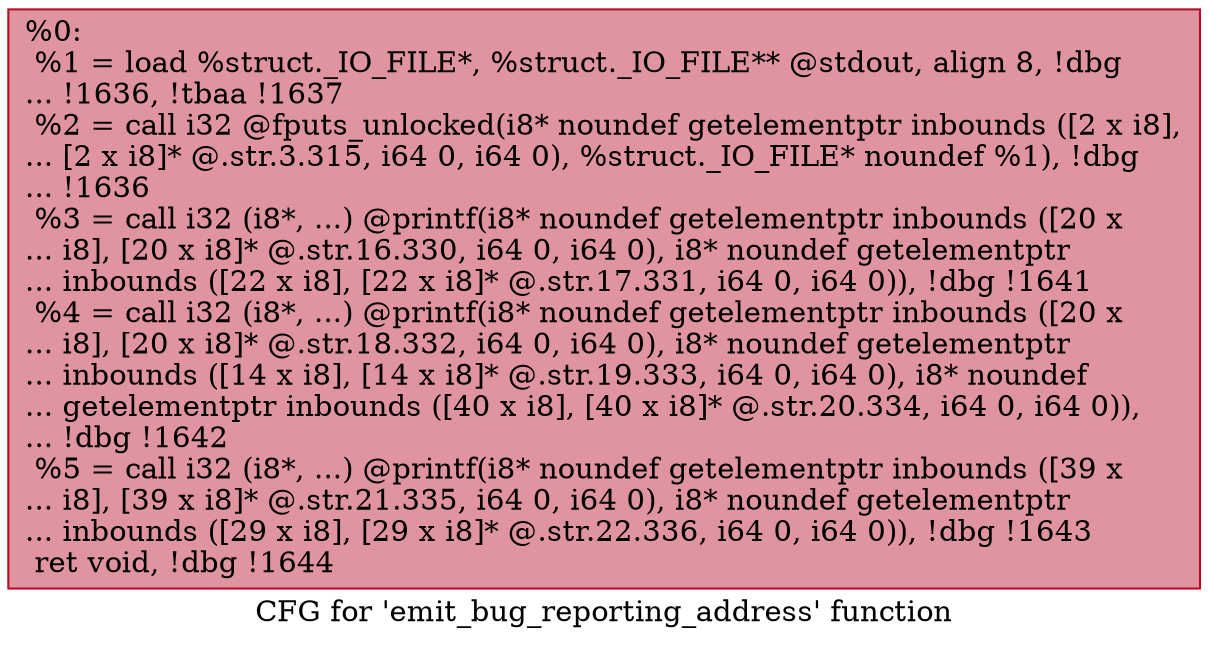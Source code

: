 digraph "CFG for 'emit_bug_reporting_address' function" {
	label="CFG for 'emit_bug_reporting_address' function";

	Node0x1886c30 [shape=record,color="#b70d28ff", style=filled, fillcolor="#b70d2870",label="{%0:\l  %1 = load %struct._IO_FILE*, %struct._IO_FILE** @stdout, align 8, !dbg\l... !1636, !tbaa !1637\l  %2 = call i32 @fputs_unlocked(i8* noundef getelementptr inbounds ([2 x i8],\l... [2 x i8]* @.str.3.315, i64 0, i64 0), %struct._IO_FILE* noundef %1), !dbg\l... !1636\l  %3 = call i32 (i8*, ...) @printf(i8* noundef getelementptr inbounds ([20 x\l... i8], [20 x i8]* @.str.16.330, i64 0, i64 0), i8* noundef getelementptr\l... inbounds ([22 x i8], [22 x i8]* @.str.17.331, i64 0, i64 0)), !dbg !1641\l  %4 = call i32 (i8*, ...) @printf(i8* noundef getelementptr inbounds ([20 x\l... i8], [20 x i8]* @.str.18.332, i64 0, i64 0), i8* noundef getelementptr\l... inbounds ([14 x i8], [14 x i8]* @.str.19.333, i64 0, i64 0), i8* noundef\l... getelementptr inbounds ([40 x i8], [40 x i8]* @.str.20.334, i64 0, i64 0)),\l... !dbg !1642\l  %5 = call i32 (i8*, ...) @printf(i8* noundef getelementptr inbounds ([39 x\l... i8], [39 x i8]* @.str.21.335, i64 0, i64 0), i8* noundef getelementptr\l... inbounds ([29 x i8], [29 x i8]* @.str.22.336, i64 0, i64 0)), !dbg !1643\l  ret void, !dbg !1644\l}"];
}
